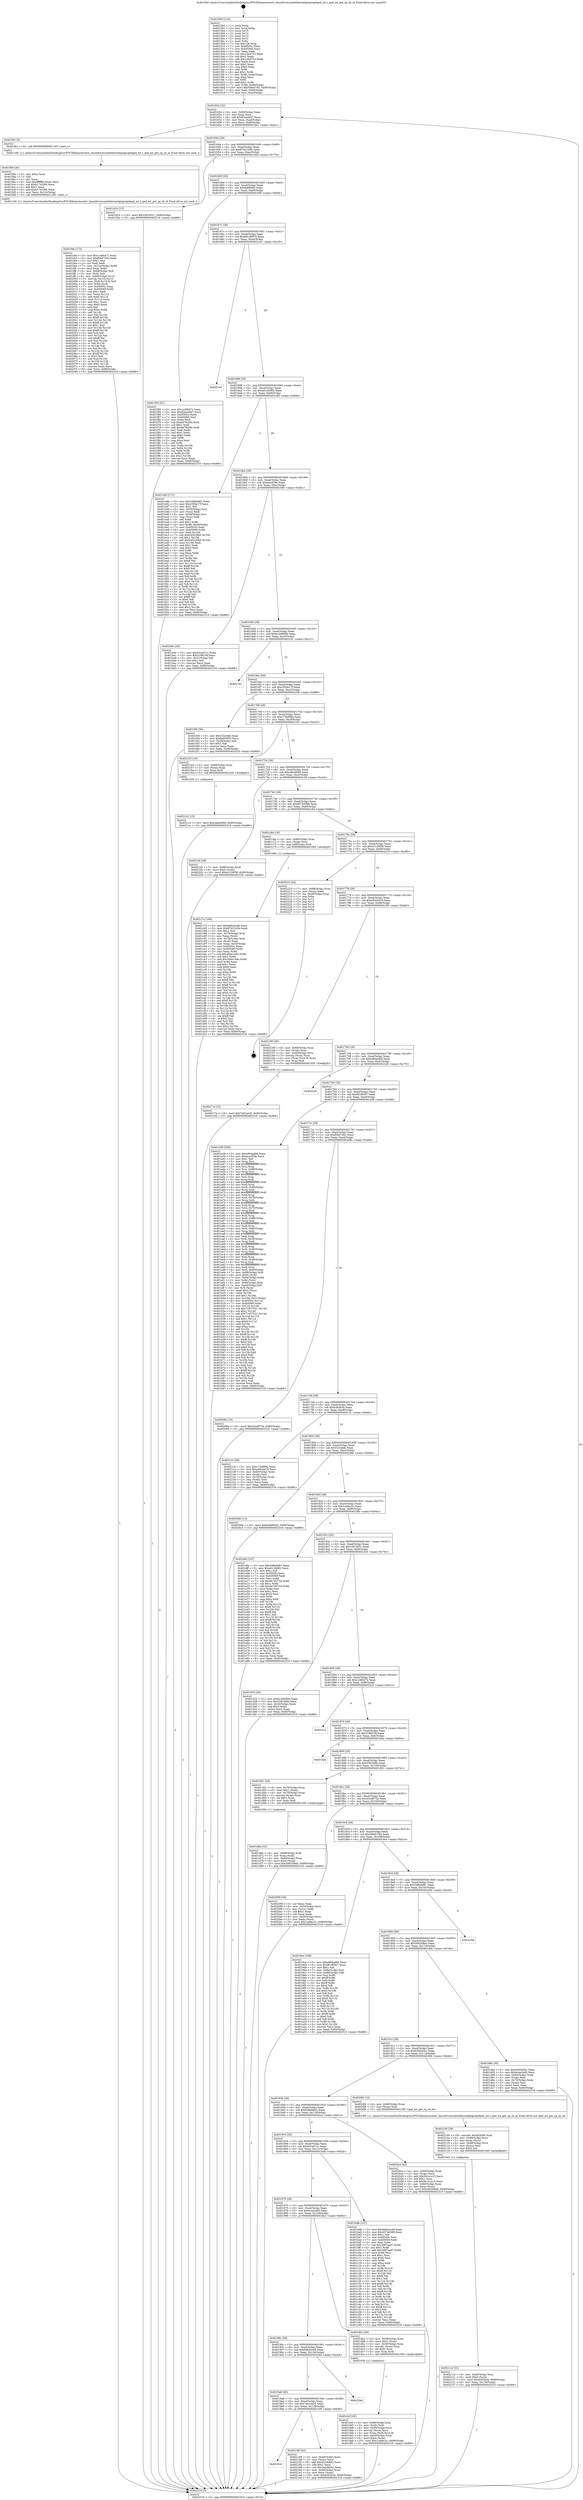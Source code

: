 digraph "0x4015b0" {
  label = "0x4015b0 (/mnt/c/Users/mathe/Desktop/tcc/POCII/binaries/extr_linuxdriversnetethernetqlogicqedqed_int.c_qed_int_get_sp_sb_id_Final-ollvm.out::main(0))"
  labelloc = "t"
  node[shape=record]

  Entry [label="",width=0.3,height=0.3,shape=circle,fillcolor=black,style=filled]
  "0x401624" [label="{
     0x401624 [32]\l
     | [instrs]\l
     &nbsp;&nbsp;0x401624 \<+6\>: mov -0x90(%rbp),%eax\l
     &nbsp;&nbsp;0x40162a \<+2\>: mov %eax,%ecx\l
     &nbsp;&nbsp;0x40162c \<+6\>: sub $0x82ea26d7,%ecx\l
     &nbsp;&nbsp;0x401632 \<+6\>: mov %eax,-0xa4(%rbp)\l
     &nbsp;&nbsp;0x401638 \<+6\>: mov %ecx,-0xa8(%rbp)\l
     &nbsp;&nbsp;0x40163e \<+6\>: je 0000000000401fb1 \<main+0xa01\>\l
  }"]
  "0x401fb1" [label="{
     0x401fb1 [5]\l
     | [instrs]\l
     &nbsp;&nbsp;0x401fb1 \<+5\>: call 0000000000401160 \<next_i\>\l
     | [calls]\l
     &nbsp;&nbsp;0x401160 \{1\} (/mnt/c/Users/mathe/Desktop/tcc/POCII/binaries/extr_linuxdriversnetethernetqlogicqedqed_int.c_qed_int_get_sp_sb_id_Final-ollvm.out::next_i)\l
  }"]
  "0x401644" [label="{
     0x401644 [28]\l
     | [instrs]\l
     &nbsp;&nbsp;0x401644 \<+5\>: jmp 0000000000401649 \<main+0x99\>\l
     &nbsp;&nbsp;0x401649 \<+6\>: mov -0xa4(%rbp),%eax\l
     &nbsp;&nbsp;0x40164f \<+5\>: sub $0x87d21b3b,%eax\l
     &nbsp;&nbsp;0x401654 \<+6\>: mov %eax,-0xac(%rbp)\l
     &nbsp;&nbsp;0x40165a \<+6\>: je 0000000000401d24 \<main+0x774\>\l
  }"]
  Exit [label="",width=0.3,height=0.3,shape=circle,fillcolor=black,style=filled,peripheries=2]
  "0x401d24" [label="{
     0x401d24 [15]\l
     | [instrs]\l
     &nbsp;&nbsp;0x401d24 \<+10\>: movl $0x1df10551,-0x90(%rbp)\l
     &nbsp;&nbsp;0x401d2e \<+5\>: jmp 0000000000402316 \<main+0xd66\>\l
  }"]
  "0x401660" [label="{
     0x401660 [28]\l
     | [instrs]\l
     &nbsp;&nbsp;0x401660 \<+5\>: jmp 0000000000401665 \<main+0xb5\>\l
     &nbsp;&nbsp;0x401665 \<+6\>: mov -0xa4(%rbp),%eax\l
     &nbsp;&nbsp;0x40166b \<+5\>: sub $0x8ef595f3,%eax\l
     &nbsp;&nbsp;0x401670 \<+6\>: mov %eax,-0xb0(%rbp)\l
     &nbsp;&nbsp;0x401676 \<+6\>: je 0000000000401f56 \<main+0x9a6\>\l
  }"]
  "0x4021c2" [label="{
     0x4021c2 [15]\l
     | [instrs]\l
     &nbsp;&nbsp;0x4021c2 \<+10\>: movl $0xcdee499d,-0x90(%rbp)\l
     &nbsp;&nbsp;0x4021cc \<+5\>: jmp 0000000000402316 \<main+0xd66\>\l
  }"]
  "0x401f56" [label="{
     0x401f56 [91]\l
     | [instrs]\l
     &nbsp;&nbsp;0x401f56 \<+5\>: mov $0x1e4f4472,%eax\l
     &nbsp;&nbsp;0x401f5b \<+5\>: mov $0x82ea26d7,%ecx\l
     &nbsp;&nbsp;0x401f60 \<+7\>: mov 0x40505c,%edx\l
     &nbsp;&nbsp;0x401f67 \<+7\>: mov 0x405060,%esi\l
     &nbsp;&nbsp;0x401f6e \<+2\>: mov %edx,%edi\l
     &nbsp;&nbsp;0x401f70 \<+6\>: sub $0x6d78a5fa,%edi\l
     &nbsp;&nbsp;0x401f76 \<+3\>: sub $0x1,%edi\l
     &nbsp;&nbsp;0x401f79 \<+6\>: add $0x6d78a5fa,%edi\l
     &nbsp;&nbsp;0x401f7f \<+3\>: imul %edi,%edx\l
     &nbsp;&nbsp;0x401f82 \<+3\>: and $0x1,%edx\l
     &nbsp;&nbsp;0x401f85 \<+3\>: cmp $0x0,%edx\l
     &nbsp;&nbsp;0x401f88 \<+4\>: sete %r8b\l
     &nbsp;&nbsp;0x401f8c \<+3\>: cmp $0xa,%esi\l
     &nbsp;&nbsp;0x401f8f \<+4\>: setl %r9b\l
     &nbsp;&nbsp;0x401f93 \<+3\>: mov %r8b,%r10b\l
     &nbsp;&nbsp;0x401f96 \<+3\>: and %r9b,%r10b\l
     &nbsp;&nbsp;0x401f99 \<+3\>: xor %r9b,%r8b\l
     &nbsp;&nbsp;0x401f9c \<+3\>: or %r8b,%r10b\l
     &nbsp;&nbsp;0x401f9f \<+4\>: test $0x1,%r10b\l
     &nbsp;&nbsp;0x401fa3 \<+3\>: cmovne %ecx,%eax\l
     &nbsp;&nbsp;0x401fa6 \<+6\>: mov %eax,-0x90(%rbp)\l
     &nbsp;&nbsp;0x401fac \<+5\>: jmp 0000000000402316 \<main+0xd66\>\l
  }"]
  "0x40167c" [label="{
     0x40167c [28]\l
     | [instrs]\l
     &nbsp;&nbsp;0x40167c \<+5\>: jmp 0000000000401681 \<main+0xd1\>\l
     &nbsp;&nbsp;0x401681 \<+6\>: mov -0xa4(%rbp),%eax\l
     &nbsp;&nbsp;0x401687 \<+5\>: sub $0x98108976,%eax\l
     &nbsp;&nbsp;0x40168c \<+6\>: mov %eax,-0xb4(%rbp)\l
     &nbsp;&nbsp;0x401692 \<+6\>: je 00000000004021e0 \<main+0xc30\>\l
  }"]
  "0x4019c4" [label="{
     0x4019c4\l
  }", style=dashed]
  "0x4021e0" [label="{
     0x4021e0\l
  }", style=dashed]
  "0x401698" [label="{
     0x401698 [28]\l
     | [instrs]\l
     &nbsp;&nbsp;0x401698 \<+5\>: jmp 000000000040169d \<main+0xed\>\l
     &nbsp;&nbsp;0x40169d \<+6\>: mov -0xa4(%rbp),%eax\l
     &nbsp;&nbsp;0x4016a3 \<+5\>: sub $0xa012b992,%eax\l
     &nbsp;&nbsp;0x4016a8 \<+6\>: mov %eax,-0xb8(%rbp)\l
     &nbsp;&nbsp;0x4016ae \<+6\>: je 0000000000401e8d \<main+0x8dd\>\l
  }"]
  "0x402189" [label="{
     0x402189 [42]\l
     | [instrs]\l
     &nbsp;&nbsp;0x402189 \<+4\>: mov -0x40(%rbp),%rax\l
     &nbsp;&nbsp;0x40218d \<+2\>: mov (%rax),%ecx\l
     &nbsp;&nbsp;0x40218f \<+6\>: add $0x2e1eb942,%ecx\l
     &nbsp;&nbsp;0x402195 \<+3\>: add $0x1,%ecx\l
     &nbsp;&nbsp;0x402198 \<+6\>: sub $0x2e1eb942,%ecx\l
     &nbsp;&nbsp;0x40219e \<+4\>: mov -0x40(%rbp),%rax\l
     &nbsp;&nbsp;0x4021a2 \<+2\>: mov %ecx,(%rax)\l
     &nbsp;&nbsp;0x4021a4 \<+10\>: movl $0x4363b3a,-0x90(%rbp)\l
     &nbsp;&nbsp;0x4021ae \<+5\>: jmp 0000000000402316 \<main+0xd66\>\l
  }"]
  "0x401e8d" [label="{
     0x401e8d [171]\l
     | [instrs]\l
     &nbsp;&nbsp;0x401e8d \<+5\>: mov $0x549b8d81,%eax\l
     &nbsp;&nbsp;0x401e92 \<+5\>: mov $0xc550e17f,%ecx\l
     &nbsp;&nbsp;0x401e97 \<+2\>: mov $0x1,%dl\l
     &nbsp;&nbsp;0x401e99 \<+4\>: mov -0x50(%rbp),%rsi\l
     &nbsp;&nbsp;0x401e9d \<+2\>: mov (%rsi),%edi\l
     &nbsp;&nbsp;0x401e9f \<+4\>: mov -0x58(%rbp),%rsi\l
     &nbsp;&nbsp;0x401ea3 \<+2\>: cmp (%rsi),%edi\l
     &nbsp;&nbsp;0x401ea5 \<+4\>: setl %r8b\l
     &nbsp;&nbsp;0x401ea9 \<+4\>: and $0x1,%r8b\l
     &nbsp;&nbsp;0x401ead \<+4\>: mov %r8b,-0x29(%rbp)\l
     &nbsp;&nbsp;0x401eb1 \<+7\>: mov 0x40505c,%edi\l
     &nbsp;&nbsp;0x401eb8 \<+8\>: mov 0x405060,%r9d\l
     &nbsp;&nbsp;0x401ec0 \<+3\>: mov %edi,%r10d\l
     &nbsp;&nbsp;0x401ec3 \<+7\>: sub $0xb45229b5,%r10d\l
     &nbsp;&nbsp;0x401eca \<+4\>: sub $0x1,%r10d\l
     &nbsp;&nbsp;0x401ece \<+7\>: add $0xb45229b5,%r10d\l
     &nbsp;&nbsp;0x401ed5 \<+4\>: imul %r10d,%edi\l
     &nbsp;&nbsp;0x401ed9 \<+3\>: and $0x1,%edi\l
     &nbsp;&nbsp;0x401edc \<+3\>: cmp $0x0,%edi\l
     &nbsp;&nbsp;0x401edf \<+4\>: sete %r8b\l
     &nbsp;&nbsp;0x401ee3 \<+4\>: cmp $0xa,%r9d\l
     &nbsp;&nbsp;0x401ee7 \<+4\>: setl %r11b\l
     &nbsp;&nbsp;0x401eeb \<+3\>: mov %r8b,%bl\l
     &nbsp;&nbsp;0x401eee \<+3\>: xor $0xff,%bl\l
     &nbsp;&nbsp;0x401ef1 \<+3\>: mov %r11b,%r14b\l
     &nbsp;&nbsp;0x401ef4 \<+4\>: xor $0xff,%r14b\l
     &nbsp;&nbsp;0x401ef8 \<+3\>: xor $0x0,%dl\l
     &nbsp;&nbsp;0x401efb \<+3\>: mov %bl,%r15b\l
     &nbsp;&nbsp;0x401efe \<+4\>: and $0x0,%r15b\l
     &nbsp;&nbsp;0x401f02 \<+3\>: and %dl,%r8b\l
     &nbsp;&nbsp;0x401f05 \<+3\>: mov %r14b,%r12b\l
     &nbsp;&nbsp;0x401f08 \<+4\>: and $0x0,%r12b\l
     &nbsp;&nbsp;0x401f0c \<+3\>: and %dl,%r11b\l
     &nbsp;&nbsp;0x401f0f \<+3\>: or %r8b,%r15b\l
     &nbsp;&nbsp;0x401f12 \<+3\>: or %r11b,%r12b\l
     &nbsp;&nbsp;0x401f15 \<+3\>: xor %r12b,%r15b\l
     &nbsp;&nbsp;0x401f18 \<+3\>: or %r14b,%bl\l
     &nbsp;&nbsp;0x401f1b \<+3\>: xor $0xff,%bl\l
     &nbsp;&nbsp;0x401f1e \<+3\>: or $0x0,%dl\l
     &nbsp;&nbsp;0x401f21 \<+2\>: and %dl,%bl\l
     &nbsp;&nbsp;0x401f23 \<+3\>: or %bl,%r15b\l
     &nbsp;&nbsp;0x401f26 \<+4\>: test $0x1,%r15b\l
     &nbsp;&nbsp;0x401f2a \<+3\>: cmovne %ecx,%eax\l
     &nbsp;&nbsp;0x401f2d \<+6\>: mov %eax,-0x90(%rbp)\l
     &nbsp;&nbsp;0x401f33 \<+5\>: jmp 0000000000402316 \<main+0xd66\>\l
  }"]
  "0x4016b4" [label="{
     0x4016b4 [28]\l
     | [instrs]\l
     &nbsp;&nbsp;0x4016b4 \<+5\>: jmp 00000000004016b9 \<main+0x109\>\l
     &nbsp;&nbsp;0x4016b9 \<+6\>: mov -0xa4(%rbp),%eax\l
     &nbsp;&nbsp;0x4016bf \<+5\>: sub $0xacacf29e,%eax\l
     &nbsp;&nbsp;0x4016c4 \<+6\>: mov %eax,-0xbc(%rbp)\l
     &nbsp;&nbsp;0x4016ca \<+6\>: je 0000000000401b9c \<main+0x5ec\>\l
  }"]
  "0x4019a8" [label="{
     0x4019a8 [28]\l
     | [instrs]\l
     &nbsp;&nbsp;0x4019a8 \<+5\>: jmp 00000000004019ad \<main+0x3fd\>\l
     &nbsp;&nbsp;0x4019ad \<+6\>: mov -0xa4(%rbp),%eax\l
     &nbsp;&nbsp;0x4019b3 \<+5\>: sub $0x7a91ee25,%eax\l
     &nbsp;&nbsp;0x4019b8 \<+6\>: mov %eax,-0x128(%rbp)\l
     &nbsp;&nbsp;0x4019be \<+6\>: je 0000000000402189 \<main+0xbd9\>\l
  }"]
  "0x401b9c" [label="{
     0x401b9c [30]\l
     | [instrs]\l
     &nbsp;&nbsp;0x401b9c \<+5\>: mov $0x63ca07c1,%eax\l
     &nbsp;&nbsp;0x401ba1 \<+5\>: mov $0x31f6076f,%ecx\l
     &nbsp;&nbsp;0x401ba6 \<+3\>: mov -0x31(%rbp),%dl\l
     &nbsp;&nbsp;0x401ba9 \<+3\>: test $0x1,%dl\l
     &nbsp;&nbsp;0x401bac \<+3\>: cmovne %ecx,%eax\l
     &nbsp;&nbsp;0x401baf \<+6\>: mov %eax,-0x90(%rbp)\l
     &nbsp;&nbsp;0x401bb5 \<+5\>: jmp 0000000000402316 \<main+0xd66\>\l
  }"]
  "0x4016d0" [label="{
     0x4016d0 [28]\l
     | [instrs]\l
     &nbsp;&nbsp;0x4016d0 \<+5\>: jmp 00000000004016d5 \<main+0x125\>\l
     &nbsp;&nbsp;0x4016d5 \<+6\>: mov -0xa4(%rbp),%eax\l
     &nbsp;&nbsp;0x4016db \<+5\>: sub $0xb140690b,%eax\l
     &nbsp;&nbsp;0x4016e0 \<+6\>: mov %eax,-0xc0(%rbp)\l
     &nbsp;&nbsp;0x4016e6 \<+6\>: je 00000000004021d1 \<main+0xc21\>\l
  }"]
  "0x40226d" [label="{
     0x40226d\l
  }", style=dashed]
  "0x4021d1" [label="{
     0x4021d1\l
  }", style=dashed]
  "0x4016ec" [label="{
     0x4016ec [28]\l
     | [instrs]\l
     &nbsp;&nbsp;0x4016ec \<+5\>: jmp 00000000004016f1 \<main+0x141\>\l
     &nbsp;&nbsp;0x4016f1 \<+6\>: mov -0xa4(%rbp),%eax\l
     &nbsp;&nbsp;0x4016f7 \<+5\>: sub $0xc550e17f,%eax\l
     &nbsp;&nbsp;0x4016fc \<+6\>: mov %eax,-0xc4(%rbp)\l
     &nbsp;&nbsp;0x401702 \<+6\>: je 0000000000401f38 \<main+0x988\>\l
  }"]
  "0x40217a" [label="{
     0x40217a [15]\l
     | [instrs]\l
     &nbsp;&nbsp;0x40217a \<+10\>: movl $0x7a91ee25,-0x90(%rbp)\l
     &nbsp;&nbsp;0x402184 \<+5\>: jmp 0000000000402316 \<main+0xd66\>\l
  }"]
  "0x401f38" [label="{
     0x401f38 [30]\l
     | [instrs]\l
     &nbsp;&nbsp;0x401f38 \<+5\>: mov $0x51b3deb,%eax\l
     &nbsp;&nbsp;0x401f3d \<+5\>: mov $0x8ef595f3,%ecx\l
     &nbsp;&nbsp;0x401f42 \<+3\>: mov -0x29(%rbp),%dl\l
     &nbsp;&nbsp;0x401f45 \<+3\>: test $0x1,%dl\l
     &nbsp;&nbsp;0x401f48 \<+3\>: cmovne %ecx,%eax\l
     &nbsp;&nbsp;0x401f4b \<+6\>: mov %eax,-0x90(%rbp)\l
     &nbsp;&nbsp;0x401f51 \<+5\>: jmp 0000000000402316 \<main+0xd66\>\l
  }"]
  "0x401708" [label="{
     0x401708 [28]\l
     | [instrs]\l
     &nbsp;&nbsp;0x401708 \<+5\>: jmp 000000000040170d \<main+0x15d\>\l
     &nbsp;&nbsp;0x40170d \<+6\>: mov -0xa4(%rbp),%eax\l
     &nbsp;&nbsp;0x401713 \<+5\>: sub $0xc73e898a,%eax\l
     &nbsp;&nbsp;0x401718 \<+6\>: mov %eax,-0xc8(%rbp)\l
     &nbsp;&nbsp;0x40171e \<+6\>: je 00000000004021b3 \<main+0xc03\>\l
  }"]
  "0x40211d" [label="{
     0x40211d [31]\l
     | [instrs]\l
     &nbsp;&nbsp;0x40211d \<+4\>: mov -0x40(%rbp),%rcx\l
     &nbsp;&nbsp;0x402121 \<+6\>: movl $0x0,(%rcx)\l
     &nbsp;&nbsp;0x402127 \<+10\>: movl $0x4363b3a,-0x90(%rbp)\l
     &nbsp;&nbsp;0x402131 \<+6\>: mov %eax,-0x130(%rbp)\l
     &nbsp;&nbsp;0x402137 \<+5\>: jmp 0000000000402316 \<main+0xd66\>\l
  }"]
  "0x4021b3" [label="{
     0x4021b3 [15]\l
     | [instrs]\l
     &nbsp;&nbsp;0x4021b3 \<+4\>: mov -0x68(%rbp),%rax\l
     &nbsp;&nbsp;0x4021b7 \<+3\>: mov (%rax),%rax\l
     &nbsp;&nbsp;0x4021ba \<+3\>: mov %rax,%rdi\l
     &nbsp;&nbsp;0x4021bd \<+5\>: call 0000000000401030 \<free@plt\>\l
     | [calls]\l
     &nbsp;&nbsp;0x401030 \{1\} (unknown)\l
  }"]
  "0x401724" [label="{
     0x401724 [28]\l
     | [instrs]\l
     &nbsp;&nbsp;0x401724 \<+5\>: jmp 0000000000401729 \<main+0x179\>\l
     &nbsp;&nbsp;0x401729 \<+6\>: mov -0xa4(%rbp),%eax\l
     &nbsp;&nbsp;0x40172f \<+5\>: sub $0xcdee499d,%eax\l
     &nbsp;&nbsp;0x401734 \<+6\>: mov %eax,-0xcc(%rbp)\l
     &nbsp;&nbsp;0x40173a \<+6\>: je 00000000004021f4 \<main+0xc44\>\l
  }"]
  "0x402100" [label="{
     0x402100 [29]\l
     | [instrs]\l
     &nbsp;&nbsp;0x402100 \<+10\>: movabs $0x4030b6,%rdi\l
     &nbsp;&nbsp;0x40210a \<+4\>: mov -0x48(%rbp),%rcx\l
     &nbsp;&nbsp;0x40210e \<+2\>: mov %eax,(%rcx)\l
     &nbsp;&nbsp;0x402110 \<+4\>: mov -0x48(%rbp),%rcx\l
     &nbsp;&nbsp;0x402114 \<+2\>: mov (%rcx),%esi\l
     &nbsp;&nbsp;0x402116 \<+2\>: mov $0x0,%al\l
     &nbsp;&nbsp;0x402118 \<+5\>: call 0000000000401040 \<printf@plt\>\l
     | [calls]\l
     &nbsp;&nbsp;0x401040 \{1\} (unknown)\l
  }"]
  "0x4021f4" [label="{
     0x4021f4 [28]\l
     | [instrs]\l
     &nbsp;&nbsp;0x4021f4 \<+7\>: mov -0x88(%rbp),%rax\l
     &nbsp;&nbsp;0x4021fb \<+6\>: movl $0x0,(%rax)\l
     &nbsp;&nbsp;0x402201 \<+10\>: movl $0xe3126f58,-0x90(%rbp)\l
     &nbsp;&nbsp;0x40220b \<+5\>: jmp 0000000000402316 \<main+0xd66\>\l
  }"]
  "0x401740" [label="{
     0x401740 [28]\l
     | [instrs]\l
     &nbsp;&nbsp;0x401740 \<+5\>: jmp 0000000000401745 \<main+0x195\>\l
     &nbsp;&nbsp;0x401745 \<+6\>: mov -0xa4(%rbp),%eax\l
     &nbsp;&nbsp;0x40174b \<+5\>: sub $0xd574d386,%eax\l
     &nbsp;&nbsp;0x401750 \<+6\>: mov %eax,-0xd0(%rbp)\l
     &nbsp;&nbsp;0x401756 \<+6\>: je 0000000000401c6e \<main+0x6be\>\l
  }"]
  "0x401fde" [label="{
     0x401fde [172]\l
     | [instrs]\l
     &nbsp;&nbsp;0x401fde \<+5\>: mov $0x1e4f4472,%ecx\l
     &nbsp;&nbsp;0x401fe3 \<+5\>: mov $0xf0487d0c,%edx\l
     &nbsp;&nbsp;0x401fe8 \<+3\>: mov $0x1,%sil\l
     &nbsp;&nbsp;0x401feb \<+2\>: xor %edi,%edi\l
     &nbsp;&nbsp;0x401fed \<+7\>: mov -0x12c(%rbp),%r8d\l
     &nbsp;&nbsp;0x401ff4 \<+4\>: imul %eax,%r8d\l
     &nbsp;&nbsp;0x401ff8 \<+4\>: mov -0x68(%rbp),%r9\l
     &nbsp;&nbsp;0x401ffc \<+3\>: mov (%r9),%r9\l
     &nbsp;&nbsp;0x401fff \<+4\>: mov -0x60(%rbp),%r10\l
     &nbsp;&nbsp;0x402003 \<+3\>: movslq (%r10),%r10\l
     &nbsp;&nbsp;0x402006 \<+4\>: mov (%r9,%r10,8),%r9\l
     &nbsp;&nbsp;0x40200a \<+3\>: mov %r8d,(%r9)\l
     &nbsp;&nbsp;0x40200d \<+7\>: mov 0x40505c,%eax\l
     &nbsp;&nbsp;0x402014 \<+8\>: mov 0x405060,%r8d\l
     &nbsp;&nbsp;0x40201c \<+3\>: sub $0x1,%edi\l
     &nbsp;&nbsp;0x40201f \<+3\>: mov %eax,%r11d\l
     &nbsp;&nbsp;0x402022 \<+3\>: add %edi,%r11d\l
     &nbsp;&nbsp;0x402025 \<+4\>: imul %r11d,%eax\l
     &nbsp;&nbsp;0x402029 \<+3\>: and $0x1,%eax\l
     &nbsp;&nbsp;0x40202c \<+3\>: cmp $0x0,%eax\l
     &nbsp;&nbsp;0x40202f \<+3\>: sete %bl\l
     &nbsp;&nbsp;0x402032 \<+4\>: cmp $0xa,%r8d\l
     &nbsp;&nbsp;0x402036 \<+4\>: setl %r14b\l
     &nbsp;&nbsp;0x40203a \<+3\>: mov %bl,%r15b\l
     &nbsp;&nbsp;0x40203d \<+4\>: xor $0xff,%r15b\l
     &nbsp;&nbsp;0x402041 \<+3\>: mov %r14b,%r12b\l
     &nbsp;&nbsp;0x402044 \<+4\>: xor $0xff,%r12b\l
     &nbsp;&nbsp;0x402048 \<+4\>: xor $0x1,%sil\l
     &nbsp;&nbsp;0x40204c \<+3\>: mov %r15b,%r13b\l
     &nbsp;&nbsp;0x40204f \<+4\>: and $0xff,%r13b\l
     &nbsp;&nbsp;0x402053 \<+3\>: and %sil,%bl\l
     &nbsp;&nbsp;0x402056 \<+3\>: mov %r12b,%al\l
     &nbsp;&nbsp;0x402059 \<+2\>: and $0xff,%al\l
     &nbsp;&nbsp;0x40205b \<+3\>: and %sil,%r14b\l
     &nbsp;&nbsp;0x40205e \<+3\>: or %bl,%r13b\l
     &nbsp;&nbsp;0x402061 \<+3\>: or %r14b,%al\l
     &nbsp;&nbsp;0x402064 \<+3\>: xor %al,%r13b\l
     &nbsp;&nbsp;0x402067 \<+3\>: or %r12b,%r15b\l
     &nbsp;&nbsp;0x40206a \<+4\>: xor $0xff,%r15b\l
     &nbsp;&nbsp;0x40206e \<+4\>: or $0x1,%sil\l
     &nbsp;&nbsp;0x402072 \<+3\>: and %sil,%r15b\l
     &nbsp;&nbsp;0x402075 \<+3\>: or %r15b,%r13b\l
     &nbsp;&nbsp;0x402078 \<+4\>: test $0x1,%r13b\l
     &nbsp;&nbsp;0x40207c \<+3\>: cmovne %edx,%ecx\l
     &nbsp;&nbsp;0x40207f \<+6\>: mov %ecx,-0x90(%rbp)\l
     &nbsp;&nbsp;0x402085 \<+5\>: jmp 0000000000402316 \<main+0xd66\>\l
  }"]
  "0x401c6e" [label="{
     0x401c6e [16]\l
     | [instrs]\l
     &nbsp;&nbsp;0x401c6e \<+4\>: mov -0x80(%rbp),%rax\l
     &nbsp;&nbsp;0x401c72 \<+3\>: mov (%rax),%rax\l
     &nbsp;&nbsp;0x401c75 \<+4\>: mov 0x8(%rax),%rdi\l
     &nbsp;&nbsp;0x401c79 \<+5\>: call 0000000000401060 \<atoi@plt\>\l
     | [calls]\l
     &nbsp;&nbsp;0x401060 \{1\} (unknown)\l
  }"]
  "0x40175c" [label="{
     0x40175c [28]\l
     | [instrs]\l
     &nbsp;&nbsp;0x40175c \<+5\>: jmp 0000000000401761 \<main+0x1b1\>\l
     &nbsp;&nbsp;0x401761 \<+6\>: mov -0xa4(%rbp),%eax\l
     &nbsp;&nbsp;0x401767 \<+5\>: sub $0xe3126f58,%eax\l
     &nbsp;&nbsp;0x40176c \<+6\>: mov %eax,-0xd4(%rbp)\l
     &nbsp;&nbsp;0x401772 \<+6\>: je 0000000000402210 \<main+0xc60\>\l
  }"]
  "0x401fb6" [label="{
     0x401fb6 [40]\l
     | [instrs]\l
     &nbsp;&nbsp;0x401fb6 \<+5\>: mov $0x2,%ecx\l
     &nbsp;&nbsp;0x401fbb \<+1\>: cltd\l
     &nbsp;&nbsp;0x401fbc \<+2\>: idiv %ecx\l
     &nbsp;&nbsp;0x401fbe \<+6\>: imul $0xfffffffe,%edx,%ecx\l
     &nbsp;&nbsp;0x401fc4 \<+6\>: sub $0xb1741f00,%ecx\l
     &nbsp;&nbsp;0x401fca \<+3\>: add $0x1,%ecx\l
     &nbsp;&nbsp;0x401fcd \<+6\>: add $0xb1741f00,%ecx\l
     &nbsp;&nbsp;0x401fd3 \<+6\>: mov %ecx,-0x12c(%rbp)\l
     &nbsp;&nbsp;0x401fd9 \<+5\>: call 0000000000401160 \<next_i\>\l
     | [calls]\l
     &nbsp;&nbsp;0x401160 \{1\} (/mnt/c/Users/mathe/Desktop/tcc/POCII/binaries/extr_linuxdriversnetethernetqlogicqedqed_int.c_qed_int_get_sp_sb_id_Final-ollvm.out::next_i)\l
  }"]
  "0x402210" [label="{
     0x402210 [24]\l
     | [instrs]\l
     &nbsp;&nbsp;0x402210 \<+7\>: mov -0x88(%rbp),%rax\l
     &nbsp;&nbsp;0x402217 \<+2\>: mov (%rax),%eax\l
     &nbsp;&nbsp;0x402219 \<+4\>: lea -0x28(%rbp),%rsp\l
     &nbsp;&nbsp;0x40221d \<+1\>: pop %rbx\l
     &nbsp;&nbsp;0x40221e \<+2\>: pop %r12\l
     &nbsp;&nbsp;0x402220 \<+2\>: pop %r13\l
     &nbsp;&nbsp;0x402222 \<+2\>: pop %r14\l
     &nbsp;&nbsp;0x402224 \<+2\>: pop %r15\l
     &nbsp;&nbsp;0x402226 \<+1\>: pop %rbp\l
     &nbsp;&nbsp;0x402227 \<+1\>: ret\l
  }"]
  "0x401778" [label="{
     0x401778 [28]\l
     | [instrs]\l
     &nbsp;&nbsp;0x401778 \<+5\>: jmp 000000000040177d \<main+0x1cd\>\l
     &nbsp;&nbsp;0x40177d \<+6\>: mov -0xa4(%rbp),%eax\l
     &nbsp;&nbsp;0x401783 \<+5\>: sub $0xe50cbd19,%eax\l
     &nbsp;&nbsp;0x401788 \<+6\>: mov %eax,-0xd8(%rbp)\l
     &nbsp;&nbsp;0x40178e \<+6\>: je 0000000000402160 \<main+0xbb0\>\l
  }"]
  "0x401dcf" [label="{
     0x401dcf [43]\l
     | [instrs]\l
     &nbsp;&nbsp;0x401dcf \<+4\>: mov -0x68(%rbp),%rdi\l
     &nbsp;&nbsp;0x401dd3 \<+3\>: mov (%rdi),%rdi\l
     &nbsp;&nbsp;0x401dd6 \<+4\>: mov -0x60(%rbp),%rcx\l
     &nbsp;&nbsp;0x401dda \<+3\>: movslq (%rcx),%rcx\l
     &nbsp;&nbsp;0x401ddd \<+4\>: mov %rax,(%rdi,%rcx,8)\l
     &nbsp;&nbsp;0x401de1 \<+4\>: mov -0x50(%rbp),%rax\l
     &nbsp;&nbsp;0x401de5 \<+6\>: movl $0x0,(%rax)\l
     &nbsp;&nbsp;0x401deb \<+10\>: movl $0x1ca9ec2c,-0x90(%rbp)\l
     &nbsp;&nbsp;0x401df5 \<+5\>: jmp 0000000000402316 \<main+0xd66\>\l
  }"]
  "0x402160" [label="{
     0x402160 [26]\l
     | [instrs]\l
     &nbsp;&nbsp;0x402160 \<+4\>: mov -0x68(%rbp),%rax\l
     &nbsp;&nbsp;0x402164 \<+3\>: mov (%rax),%rax\l
     &nbsp;&nbsp;0x402167 \<+4\>: mov -0x40(%rbp),%rcx\l
     &nbsp;&nbsp;0x40216b \<+3\>: movslq (%rcx),%rcx\l
     &nbsp;&nbsp;0x40216e \<+4\>: mov (%rax,%rcx,8),%rax\l
     &nbsp;&nbsp;0x402172 \<+3\>: mov %rax,%rdi\l
     &nbsp;&nbsp;0x402175 \<+5\>: call 0000000000401030 \<free@plt\>\l
     | [calls]\l
     &nbsp;&nbsp;0x401030 \{1\} (unknown)\l
  }"]
  "0x401794" [label="{
     0x401794 [28]\l
     | [instrs]\l
     &nbsp;&nbsp;0x401794 \<+5\>: jmp 0000000000401799 \<main+0x1e9\>\l
     &nbsp;&nbsp;0x401799 \<+6\>: mov -0xa4(%rbp),%eax\l
     &nbsp;&nbsp;0x40179f \<+5\>: sub $0xe964adb8,%eax\l
     &nbsp;&nbsp;0x4017a4 \<+6\>: mov %eax,-0xdc(%rbp)\l
     &nbsp;&nbsp;0x4017aa \<+6\>: je 0000000000402228 \<main+0xc78\>\l
  }"]
  "0x40198c" [label="{
     0x40198c [28]\l
     | [instrs]\l
     &nbsp;&nbsp;0x40198c \<+5\>: jmp 0000000000401991 \<main+0x3e1\>\l
     &nbsp;&nbsp;0x401991 \<+6\>: mov -0xa4(%rbp),%eax\l
     &nbsp;&nbsp;0x401997 \<+5\>: sub $0x6d642e48,%eax\l
     &nbsp;&nbsp;0x40199c \<+6\>: mov %eax,-0x124(%rbp)\l
     &nbsp;&nbsp;0x4019a2 \<+6\>: je 000000000040226d \<main+0xcbd\>\l
  }"]
  "0x402228" [label="{
     0x402228\l
  }", style=dashed]
  "0x4017b0" [label="{
     0x4017b0 [28]\l
     | [instrs]\l
     &nbsp;&nbsp;0x4017b0 \<+5\>: jmp 00000000004017b5 \<main+0x205\>\l
     &nbsp;&nbsp;0x4017b5 \<+6\>: mov -0xa4(%rbp),%eax\l
     &nbsp;&nbsp;0x4017bb \<+5\>: sub $0xf01f83b7,%eax\l
     &nbsp;&nbsp;0x4017c0 \<+6\>: mov %eax,-0xe0(%rbp)\l
     &nbsp;&nbsp;0x4017c6 \<+6\>: je 0000000000401a38 \<main+0x488\>\l
  }"]
  "0x401db2" [label="{
     0x401db2 [29]\l
     | [instrs]\l
     &nbsp;&nbsp;0x401db2 \<+4\>: mov -0x58(%rbp),%rax\l
     &nbsp;&nbsp;0x401db6 \<+6\>: movl $0x1,(%rax)\l
     &nbsp;&nbsp;0x401dbc \<+4\>: mov -0x58(%rbp),%rax\l
     &nbsp;&nbsp;0x401dc0 \<+3\>: movslq (%rax),%rax\l
     &nbsp;&nbsp;0x401dc3 \<+4\>: shl $0x2,%rax\l
     &nbsp;&nbsp;0x401dc7 \<+3\>: mov %rax,%rdi\l
     &nbsp;&nbsp;0x401dca \<+5\>: call 0000000000401050 \<malloc@plt\>\l
     | [calls]\l
     &nbsp;&nbsp;0x401050 \{1\} (unknown)\l
  }"]
  "0x401a38" [label="{
     0x401a38 [356]\l
     | [instrs]\l
     &nbsp;&nbsp;0x401a38 \<+5\>: mov $0xe964adb8,%eax\l
     &nbsp;&nbsp;0x401a3d \<+5\>: mov $0xacacf29e,%ecx\l
     &nbsp;&nbsp;0x401a42 \<+2\>: mov $0x1,%dl\l
     &nbsp;&nbsp;0x401a44 \<+3\>: mov %rsp,%rsi\l
     &nbsp;&nbsp;0x401a47 \<+4\>: add $0xfffffffffffffff0,%rsi\l
     &nbsp;&nbsp;0x401a4b \<+3\>: mov %rsi,%rsp\l
     &nbsp;&nbsp;0x401a4e \<+7\>: mov %rsi,-0x88(%rbp)\l
     &nbsp;&nbsp;0x401a55 \<+3\>: mov %rsp,%rsi\l
     &nbsp;&nbsp;0x401a58 \<+4\>: add $0xfffffffffffffff0,%rsi\l
     &nbsp;&nbsp;0x401a5c \<+3\>: mov %rsi,%rsp\l
     &nbsp;&nbsp;0x401a5f \<+3\>: mov %rsp,%rdi\l
     &nbsp;&nbsp;0x401a62 \<+4\>: add $0xfffffffffffffff0,%rdi\l
     &nbsp;&nbsp;0x401a66 \<+3\>: mov %rdi,%rsp\l
     &nbsp;&nbsp;0x401a69 \<+4\>: mov %rdi,-0x80(%rbp)\l
     &nbsp;&nbsp;0x401a6d \<+3\>: mov %rsp,%rdi\l
     &nbsp;&nbsp;0x401a70 \<+4\>: add $0xfffffffffffffff0,%rdi\l
     &nbsp;&nbsp;0x401a74 \<+3\>: mov %rdi,%rsp\l
     &nbsp;&nbsp;0x401a77 \<+4\>: mov %rdi,-0x78(%rbp)\l
     &nbsp;&nbsp;0x401a7b \<+3\>: mov %rsp,%rdi\l
     &nbsp;&nbsp;0x401a7e \<+4\>: add $0xfffffffffffffff0,%rdi\l
     &nbsp;&nbsp;0x401a82 \<+3\>: mov %rdi,%rsp\l
     &nbsp;&nbsp;0x401a85 \<+4\>: mov %rdi,-0x70(%rbp)\l
     &nbsp;&nbsp;0x401a89 \<+3\>: mov %rsp,%rdi\l
     &nbsp;&nbsp;0x401a8c \<+4\>: add $0xfffffffffffffff0,%rdi\l
     &nbsp;&nbsp;0x401a90 \<+3\>: mov %rdi,%rsp\l
     &nbsp;&nbsp;0x401a93 \<+4\>: mov %rdi,-0x68(%rbp)\l
     &nbsp;&nbsp;0x401a97 \<+3\>: mov %rsp,%rdi\l
     &nbsp;&nbsp;0x401a9a \<+4\>: add $0xfffffffffffffff0,%rdi\l
     &nbsp;&nbsp;0x401a9e \<+3\>: mov %rdi,%rsp\l
     &nbsp;&nbsp;0x401aa1 \<+4\>: mov %rdi,-0x60(%rbp)\l
     &nbsp;&nbsp;0x401aa5 \<+3\>: mov %rsp,%rdi\l
     &nbsp;&nbsp;0x401aa8 \<+4\>: add $0xfffffffffffffff0,%rdi\l
     &nbsp;&nbsp;0x401aac \<+3\>: mov %rdi,%rsp\l
     &nbsp;&nbsp;0x401aaf \<+4\>: mov %rdi,-0x58(%rbp)\l
     &nbsp;&nbsp;0x401ab3 \<+3\>: mov %rsp,%rdi\l
     &nbsp;&nbsp;0x401ab6 \<+4\>: add $0xfffffffffffffff0,%rdi\l
     &nbsp;&nbsp;0x401aba \<+3\>: mov %rdi,%rsp\l
     &nbsp;&nbsp;0x401abd \<+4\>: mov %rdi,-0x50(%rbp)\l
     &nbsp;&nbsp;0x401ac1 \<+3\>: mov %rsp,%rdi\l
     &nbsp;&nbsp;0x401ac4 \<+4\>: add $0xfffffffffffffff0,%rdi\l
     &nbsp;&nbsp;0x401ac8 \<+3\>: mov %rdi,%rsp\l
     &nbsp;&nbsp;0x401acb \<+4\>: mov %rdi,-0x48(%rbp)\l
     &nbsp;&nbsp;0x401acf \<+3\>: mov %rsp,%rdi\l
     &nbsp;&nbsp;0x401ad2 \<+4\>: add $0xfffffffffffffff0,%rdi\l
     &nbsp;&nbsp;0x401ad6 \<+3\>: mov %rdi,%rsp\l
     &nbsp;&nbsp;0x401ad9 \<+4\>: mov %rdi,-0x40(%rbp)\l
     &nbsp;&nbsp;0x401add \<+7\>: mov -0x88(%rbp),%rdi\l
     &nbsp;&nbsp;0x401ae4 \<+6\>: movl $0x0,(%rdi)\l
     &nbsp;&nbsp;0x401aea \<+7\>: mov -0x94(%rbp),%r8d\l
     &nbsp;&nbsp;0x401af1 \<+3\>: mov %r8d,(%rsi)\l
     &nbsp;&nbsp;0x401af4 \<+4\>: mov -0x80(%rbp),%rdi\l
     &nbsp;&nbsp;0x401af8 \<+7\>: mov -0xa0(%rbp),%r9\l
     &nbsp;&nbsp;0x401aff \<+3\>: mov %r9,(%rdi)\l
     &nbsp;&nbsp;0x401b02 \<+3\>: cmpl $0x2,(%rsi)\l
     &nbsp;&nbsp;0x401b05 \<+4\>: setne %r10b\l
     &nbsp;&nbsp;0x401b09 \<+4\>: and $0x1,%r10b\l
     &nbsp;&nbsp;0x401b0d \<+4\>: mov %r10b,-0x31(%rbp)\l
     &nbsp;&nbsp;0x401b11 \<+8\>: mov 0x40505c,%r11d\l
     &nbsp;&nbsp;0x401b19 \<+7\>: mov 0x405060,%ebx\l
     &nbsp;&nbsp;0x401b20 \<+3\>: mov %r11d,%r14d\l
     &nbsp;&nbsp;0x401b23 \<+7\>: sub $0x71657021,%r14d\l
     &nbsp;&nbsp;0x401b2a \<+4\>: sub $0x1,%r14d\l
     &nbsp;&nbsp;0x401b2e \<+7\>: add $0x71657021,%r14d\l
     &nbsp;&nbsp;0x401b35 \<+4\>: imul %r14d,%r11d\l
     &nbsp;&nbsp;0x401b39 \<+4\>: and $0x1,%r11d\l
     &nbsp;&nbsp;0x401b3d \<+4\>: cmp $0x0,%r11d\l
     &nbsp;&nbsp;0x401b41 \<+4\>: sete %r10b\l
     &nbsp;&nbsp;0x401b45 \<+3\>: cmp $0xa,%ebx\l
     &nbsp;&nbsp;0x401b48 \<+4\>: setl %r15b\l
     &nbsp;&nbsp;0x401b4c \<+3\>: mov %r10b,%r12b\l
     &nbsp;&nbsp;0x401b4f \<+4\>: xor $0xff,%r12b\l
     &nbsp;&nbsp;0x401b53 \<+3\>: mov %r15b,%r13b\l
     &nbsp;&nbsp;0x401b56 \<+4\>: xor $0xff,%r13b\l
     &nbsp;&nbsp;0x401b5a \<+3\>: xor $0x0,%dl\l
     &nbsp;&nbsp;0x401b5d \<+3\>: mov %r12b,%sil\l
     &nbsp;&nbsp;0x401b60 \<+4\>: and $0x0,%sil\l
     &nbsp;&nbsp;0x401b64 \<+3\>: and %dl,%r10b\l
     &nbsp;&nbsp;0x401b67 \<+3\>: mov %r13b,%dil\l
     &nbsp;&nbsp;0x401b6a \<+4\>: and $0x0,%dil\l
     &nbsp;&nbsp;0x401b6e \<+3\>: and %dl,%r15b\l
     &nbsp;&nbsp;0x401b71 \<+3\>: or %r10b,%sil\l
     &nbsp;&nbsp;0x401b74 \<+3\>: or %r15b,%dil\l
     &nbsp;&nbsp;0x401b77 \<+3\>: xor %dil,%sil\l
     &nbsp;&nbsp;0x401b7a \<+3\>: or %r13b,%r12b\l
     &nbsp;&nbsp;0x401b7d \<+4\>: xor $0xff,%r12b\l
     &nbsp;&nbsp;0x401b81 \<+3\>: or $0x0,%dl\l
     &nbsp;&nbsp;0x401b84 \<+3\>: and %dl,%r12b\l
     &nbsp;&nbsp;0x401b87 \<+3\>: or %r12b,%sil\l
     &nbsp;&nbsp;0x401b8a \<+4\>: test $0x1,%sil\l
     &nbsp;&nbsp;0x401b8e \<+3\>: cmovne %ecx,%eax\l
     &nbsp;&nbsp;0x401b91 \<+6\>: mov %eax,-0x90(%rbp)\l
     &nbsp;&nbsp;0x401b97 \<+5\>: jmp 0000000000402316 \<main+0xd66\>\l
  }"]
  "0x4017cc" [label="{
     0x4017cc [28]\l
     | [instrs]\l
     &nbsp;&nbsp;0x4017cc \<+5\>: jmp 00000000004017d1 \<main+0x221\>\l
     &nbsp;&nbsp;0x4017d1 \<+6\>: mov -0xa4(%rbp),%eax\l
     &nbsp;&nbsp;0x4017d7 \<+5\>: sub $0xf0487d0c,%eax\l
     &nbsp;&nbsp;0x4017dc \<+6\>: mov %eax,-0xe4(%rbp)\l
     &nbsp;&nbsp;0x4017e2 \<+6\>: je 000000000040208a \<main+0xada\>\l
  }"]
  "0x401d6e" [label="{
     0x401d6e [32]\l
     | [instrs]\l
     &nbsp;&nbsp;0x401d6e \<+4\>: mov -0x68(%rbp),%rdi\l
     &nbsp;&nbsp;0x401d72 \<+3\>: mov %rax,(%rdi)\l
     &nbsp;&nbsp;0x401d75 \<+4\>: mov -0x60(%rbp),%rax\l
     &nbsp;&nbsp;0x401d79 \<+6\>: movl $0x0,(%rax)\l
     &nbsp;&nbsp;0x401d7f \<+10\>: movl $0x5d0208a0,-0x90(%rbp)\l
     &nbsp;&nbsp;0x401d89 \<+5\>: jmp 0000000000402316 \<main+0xd66\>\l
  }"]
  "0x40208a" [label="{
     0x40208a [15]\l
     | [instrs]\l
     &nbsp;&nbsp;0x40208a \<+10\>: movl $0x43cd973d,-0x90(%rbp)\l
     &nbsp;&nbsp;0x402094 \<+5\>: jmp 0000000000402316 \<main+0xd66\>\l
  }"]
  "0x4017e8" [label="{
     0x4017e8 [28]\l
     | [instrs]\l
     &nbsp;&nbsp;0x4017e8 \<+5\>: jmp 00000000004017ed \<main+0x23d\>\l
     &nbsp;&nbsp;0x4017ed \<+6\>: mov -0xa4(%rbp),%eax\l
     &nbsp;&nbsp;0x4017f3 \<+5\>: sub $0x4363b3a,%eax\l
     &nbsp;&nbsp;0x4017f8 \<+6\>: mov %eax,-0xe8(%rbp)\l
     &nbsp;&nbsp;0x4017fe \<+6\>: je 000000000040213c \<main+0xb8c\>\l
  }"]
  "0x401c7e" [label="{
     0x401c7e [166]\l
     | [instrs]\l
     &nbsp;&nbsp;0x401c7e \<+5\>: mov $0x6d642e48,%ecx\l
     &nbsp;&nbsp;0x401c83 \<+5\>: mov $0x87d21b3b,%edx\l
     &nbsp;&nbsp;0x401c88 \<+3\>: mov $0x1,%sil\l
     &nbsp;&nbsp;0x401c8b \<+4\>: mov -0x78(%rbp),%rdi\l
     &nbsp;&nbsp;0x401c8f \<+2\>: mov %eax,(%rdi)\l
     &nbsp;&nbsp;0x401c91 \<+4\>: mov -0x78(%rbp),%rdi\l
     &nbsp;&nbsp;0x401c95 \<+2\>: mov (%rdi),%eax\l
     &nbsp;&nbsp;0x401c97 \<+3\>: mov %eax,-0x30(%rbp)\l
     &nbsp;&nbsp;0x401c9a \<+7\>: mov 0x40505c,%eax\l
     &nbsp;&nbsp;0x401ca1 \<+8\>: mov 0x405060,%r8d\l
     &nbsp;&nbsp;0x401ca9 \<+3\>: mov %eax,%r9d\l
     &nbsp;&nbsp;0x401cac \<+7\>: sub $0x300e14de,%r9d\l
     &nbsp;&nbsp;0x401cb3 \<+4\>: sub $0x1,%r9d\l
     &nbsp;&nbsp;0x401cb7 \<+7\>: add $0x300e14de,%r9d\l
     &nbsp;&nbsp;0x401cbe \<+4\>: imul %r9d,%eax\l
     &nbsp;&nbsp;0x401cc2 \<+3\>: and $0x1,%eax\l
     &nbsp;&nbsp;0x401cc5 \<+3\>: cmp $0x0,%eax\l
     &nbsp;&nbsp;0x401cc8 \<+4\>: sete %r10b\l
     &nbsp;&nbsp;0x401ccc \<+4\>: cmp $0xa,%r8d\l
     &nbsp;&nbsp;0x401cd0 \<+4\>: setl %r11b\l
     &nbsp;&nbsp;0x401cd4 \<+3\>: mov %r10b,%bl\l
     &nbsp;&nbsp;0x401cd7 \<+3\>: xor $0xff,%bl\l
     &nbsp;&nbsp;0x401cda \<+3\>: mov %r11b,%r14b\l
     &nbsp;&nbsp;0x401cdd \<+4\>: xor $0xff,%r14b\l
     &nbsp;&nbsp;0x401ce1 \<+4\>: xor $0x0,%sil\l
     &nbsp;&nbsp;0x401ce5 \<+3\>: mov %bl,%r15b\l
     &nbsp;&nbsp;0x401ce8 \<+4\>: and $0x0,%r15b\l
     &nbsp;&nbsp;0x401cec \<+3\>: and %sil,%r10b\l
     &nbsp;&nbsp;0x401cef \<+3\>: mov %r14b,%r12b\l
     &nbsp;&nbsp;0x401cf2 \<+4\>: and $0x0,%r12b\l
     &nbsp;&nbsp;0x401cf6 \<+3\>: and %sil,%r11b\l
     &nbsp;&nbsp;0x401cf9 \<+3\>: or %r10b,%r15b\l
     &nbsp;&nbsp;0x401cfc \<+3\>: or %r11b,%r12b\l
     &nbsp;&nbsp;0x401cff \<+3\>: xor %r12b,%r15b\l
     &nbsp;&nbsp;0x401d02 \<+3\>: or %r14b,%bl\l
     &nbsp;&nbsp;0x401d05 \<+3\>: xor $0xff,%bl\l
     &nbsp;&nbsp;0x401d08 \<+4\>: or $0x0,%sil\l
     &nbsp;&nbsp;0x401d0c \<+3\>: and %sil,%bl\l
     &nbsp;&nbsp;0x401d0f \<+3\>: or %bl,%r15b\l
     &nbsp;&nbsp;0x401d12 \<+4\>: test $0x1,%r15b\l
     &nbsp;&nbsp;0x401d16 \<+3\>: cmovne %edx,%ecx\l
     &nbsp;&nbsp;0x401d19 \<+6\>: mov %ecx,-0x90(%rbp)\l
     &nbsp;&nbsp;0x401d1f \<+5\>: jmp 0000000000402316 \<main+0xd66\>\l
  }"]
  "0x40213c" [label="{
     0x40213c [36]\l
     | [instrs]\l
     &nbsp;&nbsp;0x40213c \<+5\>: mov $0xc73e898a,%eax\l
     &nbsp;&nbsp;0x402141 \<+5\>: mov $0xe50cbd19,%ecx\l
     &nbsp;&nbsp;0x402146 \<+4\>: mov -0x40(%rbp),%rdx\l
     &nbsp;&nbsp;0x40214a \<+2\>: mov (%rdx),%esi\l
     &nbsp;&nbsp;0x40214c \<+4\>: mov -0x70(%rbp),%rdx\l
     &nbsp;&nbsp;0x402150 \<+2\>: cmp (%rdx),%esi\l
     &nbsp;&nbsp;0x402152 \<+3\>: cmovl %ecx,%eax\l
     &nbsp;&nbsp;0x402155 \<+6\>: mov %eax,-0x90(%rbp)\l
     &nbsp;&nbsp;0x40215b \<+5\>: jmp 0000000000402316 \<main+0xd66\>\l
  }"]
  "0x401804" [label="{
     0x401804 [28]\l
     | [instrs]\l
     &nbsp;&nbsp;0x401804 \<+5\>: jmp 0000000000401809 \<main+0x259\>\l
     &nbsp;&nbsp;0x401809 \<+6\>: mov -0xa4(%rbp),%eax\l
     &nbsp;&nbsp;0x40180f \<+5\>: sub $0x51b3deb,%eax\l
     &nbsp;&nbsp;0x401814 \<+6\>: mov %eax,-0xec(%rbp)\l
     &nbsp;&nbsp;0x40181a \<+6\>: je 00000000004020bb \<main+0xb0b\>\l
  }"]
  "0x401970" [label="{
     0x401970 [28]\l
     | [instrs]\l
     &nbsp;&nbsp;0x401970 \<+5\>: jmp 0000000000401975 \<main+0x3c5\>\l
     &nbsp;&nbsp;0x401975 \<+6\>: mov -0xa4(%rbp),%eax\l
     &nbsp;&nbsp;0x40197b \<+5\>: sub $0x6c4a3a65,%eax\l
     &nbsp;&nbsp;0x401980 \<+6\>: mov %eax,-0x120(%rbp)\l
     &nbsp;&nbsp;0x401986 \<+6\>: je 0000000000401db2 \<main+0x802\>\l
  }"]
  "0x4020bb" [label="{
     0x4020bb [15]\l
     | [instrs]\l
     &nbsp;&nbsp;0x4020bb \<+10\>: movl $0x638e9d43,-0x90(%rbp)\l
     &nbsp;&nbsp;0x4020c5 \<+5\>: jmp 0000000000402316 \<main+0xd66\>\l
  }"]
  "0x401820" [label="{
     0x401820 [28]\l
     | [instrs]\l
     &nbsp;&nbsp;0x401820 \<+5\>: jmp 0000000000401825 \<main+0x275\>\l
     &nbsp;&nbsp;0x401825 \<+6\>: mov -0xa4(%rbp),%eax\l
     &nbsp;&nbsp;0x40182b \<+5\>: sub $0x1ca9ec2c,%eax\l
     &nbsp;&nbsp;0x401830 \<+6\>: mov %eax,-0xf0(%rbp)\l
     &nbsp;&nbsp;0x401836 \<+6\>: je 0000000000401dfa \<main+0x84a\>\l
  }"]
  "0x401bdb" [label="{
     0x401bdb [147]\l
     | [instrs]\l
     &nbsp;&nbsp;0x401bdb \<+5\>: mov $0x6d642e48,%eax\l
     &nbsp;&nbsp;0x401be0 \<+5\>: mov $0xd574d386,%ecx\l
     &nbsp;&nbsp;0x401be5 \<+2\>: mov $0x1,%dl\l
     &nbsp;&nbsp;0x401be7 \<+7\>: mov 0x40505c,%esi\l
     &nbsp;&nbsp;0x401bee \<+7\>: mov 0x405060,%edi\l
     &nbsp;&nbsp;0x401bf5 \<+3\>: mov %esi,%r8d\l
     &nbsp;&nbsp;0x401bf8 \<+7\>: sub $0x3d87aa87,%r8d\l
     &nbsp;&nbsp;0x401bff \<+4\>: sub $0x1,%r8d\l
     &nbsp;&nbsp;0x401c03 \<+7\>: add $0x3d87aa87,%r8d\l
     &nbsp;&nbsp;0x401c0a \<+4\>: imul %r8d,%esi\l
     &nbsp;&nbsp;0x401c0e \<+3\>: and $0x1,%esi\l
     &nbsp;&nbsp;0x401c11 \<+3\>: cmp $0x0,%esi\l
     &nbsp;&nbsp;0x401c14 \<+4\>: sete %r9b\l
     &nbsp;&nbsp;0x401c18 \<+3\>: cmp $0xa,%edi\l
     &nbsp;&nbsp;0x401c1b \<+4\>: setl %r10b\l
     &nbsp;&nbsp;0x401c1f \<+3\>: mov %r9b,%r11b\l
     &nbsp;&nbsp;0x401c22 \<+4\>: xor $0xff,%r11b\l
     &nbsp;&nbsp;0x401c26 \<+3\>: mov %r10b,%bl\l
     &nbsp;&nbsp;0x401c29 \<+3\>: xor $0xff,%bl\l
     &nbsp;&nbsp;0x401c2c \<+3\>: xor $0x1,%dl\l
     &nbsp;&nbsp;0x401c2f \<+3\>: mov %r11b,%r14b\l
     &nbsp;&nbsp;0x401c32 \<+4\>: and $0xff,%r14b\l
     &nbsp;&nbsp;0x401c36 \<+3\>: and %dl,%r9b\l
     &nbsp;&nbsp;0x401c39 \<+3\>: mov %bl,%r15b\l
     &nbsp;&nbsp;0x401c3c \<+4\>: and $0xff,%r15b\l
     &nbsp;&nbsp;0x401c40 \<+3\>: and %dl,%r10b\l
     &nbsp;&nbsp;0x401c43 \<+3\>: or %r9b,%r14b\l
     &nbsp;&nbsp;0x401c46 \<+3\>: or %r10b,%r15b\l
     &nbsp;&nbsp;0x401c49 \<+3\>: xor %r15b,%r14b\l
     &nbsp;&nbsp;0x401c4c \<+3\>: or %bl,%r11b\l
     &nbsp;&nbsp;0x401c4f \<+4\>: xor $0xff,%r11b\l
     &nbsp;&nbsp;0x401c53 \<+3\>: or $0x1,%dl\l
     &nbsp;&nbsp;0x401c56 \<+3\>: and %dl,%r11b\l
     &nbsp;&nbsp;0x401c59 \<+3\>: or %r11b,%r14b\l
     &nbsp;&nbsp;0x401c5c \<+4\>: test $0x1,%r14b\l
     &nbsp;&nbsp;0x401c60 \<+3\>: cmovne %ecx,%eax\l
     &nbsp;&nbsp;0x401c63 \<+6\>: mov %eax,-0x90(%rbp)\l
     &nbsp;&nbsp;0x401c69 \<+5\>: jmp 0000000000402316 \<main+0xd66\>\l
  }"]
  "0x401dfa" [label="{
     0x401dfa [147]\l
     | [instrs]\l
     &nbsp;&nbsp;0x401dfa \<+5\>: mov $0x549b8d81,%eax\l
     &nbsp;&nbsp;0x401dff \<+5\>: mov $0xa012b992,%ecx\l
     &nbsp;&nbsp;0x401e04 \<+2\>: mov $0x1,%dl\l
     &nbsp;&nbsp;0x401e06 \<+7\>: mov 0x40505c,%esi\l
     &nbsp;&nbsp;0x401e0d \<+7\>: mov 0x405060,%edi\l
     &nbsp;&nbsp;0x401e14 \<+3\>: mov %esi,%r8d\l
     &nbsp;&nbsp;0x401e17 \<+7\>: sub $0x9e7d573d,%r8d\l
     &nbsp;&nbsp;0x401e1e \<+4\>: sub $0x1,%r8d\l
     &nbsp;&nbsp;0x401e22 \<+7\>: add $0x9e7d573d,%r8d\l
     &nbsp;&nbsp;0x401e29 \<+4\>: imul %r8d,%esi\l
     &nbsp;&nbsp;0x401e2d \<+3\>: and $0x1,%esi\l
     &nbsp;&nbsp;0x401e30 \<+3\>: cmp $0x0,%esi\l
     &nbsp;&nbsp;0x401e33 \<+4\>: sete %r9b\l
     &nbsp;&nbsp;0x401e37 \<+3\>: cmp $0xa,%edi\l
     &nbsp;&nbsp;0x401e3a \<+4\>: setl %r10b\l
     &nbsp;&nbsp;0x401e3e \<+3\>: mov %r9b,%r11b\l
     &nbsp;&nbsp;0x401e41 \<+4\>: xor $0xff,%r11b\l
     &nbsp;&nbsp;0x401e45 \<+3\>: mov %r10b,%bl\l
     &nbsp;&nbsp;0x401e48 \<+3\>: xor $0xff,%bl\l
     &nbsp;&nbsp;0x401e4b \<+3\>: xor $0x1,%dl\l
     &nbsp;&nbsp;0x401e4e \<+3\>: mov %r11b,%r14b\l
     &nbsp;&nbsp;0x401e51 \<+4\>: and $0xff,%r14b\l
     &nbsp;&nbsp;0x401e55 \<+3\>: and %dl,%r9b\l
     &nbsp;&nbsp;0x401e58 \<+3\>: mov %bl,%r15b\l
     &nbsp;&nbsp;0x401e5b \<+4\>: and $0xff,%r15b\l
     &nbsp;&nbsp;0x401e5f \<+3\>: and %dl,%r10b\l
     &nbsp;&nbsp;0x401e62 \<+3\>: or %r9b,%r14b\l
     &nbsp;&nbsp;0x401e65 \<+3\>: or %r10b,%r15b\l
     &nbsp;&nbsp;0x401e68 \<+3\>: xor %r15b,%r14b\l
     &nbsp;&nbsp;0x401e6b \<+3\>: or %bl,%r11b\l
     &nbsp;&nbsp;0x401e6e \<+4\>: xor $0xff,%r11b\l
     &nbsp;&nbsp;0x401e72 \<+3\>: or $0x1,%dl\l
     &nbsp;&nbsp;0x401e75 \<+3\>: and %dl,%r11b\l
     &nbsp;&nbsp;0x401e78 \<+3\>: or %r11b,%r14b\l
     &nbsp;&nbsp;0x401e7b \<+4\>: test $0x1,%r14b\l
     &nbsp;&nbsp;0x401e7f \<+3\>: cmovne %ecx,%eax\l
     &nbsp;&nbsp;0x401e82 \<+6\>: mov %eax,-0x90(%rbp)\l
     &nbsp;&nbsp;0x401e88 \<+5\>: jmp 0000000000402316 \<main+0xd66\>\l
  }"]
  "0x40183c" [label="{
     0x40183c [28]\l
     | [instrs]\l
     &nbsp;&nbsp;0x40183c \<+5\>: jmp 0000000000401841 \<main+0x291\>\l
     &nbsp;&nbsp;0x401841 \<+6\>: mov -0xa4(%rbp),%eax\l
     &nbsp;&nbsp;0x401847 \<+5\>: sub $0x1df10551,%eax\l
     &nbsp;&nbsp;0x40184c \<+6\>: mov %eax,-0xf4(%rbp)\l
     &nbsp;&nbsp;0x401852 \<+6\>: je 0000000000401d33 \<main+0x783\>\l
  }"]
  "0x401954" [label="{
     0x401954 [28]\l
     | [instrs]\l
     &nbsp;&nbsp;0x401954 \<+5\>: jmp 0000000000401959 \<main+0x3a9\>\l
     &nbsp;&nbsp;0x401959 \<+6\>: mov -0xa4(%rbp),%eax\l
     &nbsp;&nbsp;0x40195f \<+5\>: sub $0x63ca07c1,%eax\l
     &nbsp;&nbsp;0x401964 \<+6\>: mov %eax,-0x11c(%rbp)\l
     &nbsp;&nbsp;0x40196a \<+6\>: je 0000000000401bdb \<main+0x62b\>\l
  }"]
  "0x401d33" [label="{
     0x401d33 [30]\l
     | [instrs]\l
     &nbsp;&nbsp;0x401d33 \<+5\>: mov $0xb140690b,%eax\l
     &nbsp;&nbsp;0x401d38 \<+5\>: mov $0x3581fe8b,%ecx\l
     &nbsp;&nbsp;0x401d3d \<+3\>: mov -0x30(%rbp),%edx\l
     &nbsp;&nbsp;0x401d40 \<+3\>: cmp $0x0,%edx\l
     &nbsp;&nbsp;0x401d43 \<+3\>: cmove %ecx,%eax\l
     &nbsp;&nbsp;0x401d46 \<+6\>: mov %eax,-0x90(%rbp)\l
     &nbsp;&nbsp;0x401d4c \<+5\>: jmp 0000000000402316 \<main+0xd66\>\l
  }"]
  "0x401858" [label="{
     0x401858 [28]\l
     | [instrs]\l
     &nbsp;&nbsp;0x401858 \<+5\>: jmp 000000000040185d \<main+0x2ad\>\l
     &nbsp;&nbsp;0x40185d \<+6\>: mov -0xa4(%rbp),%eax\l
     &nbsp;&nbsp;0x401863 \<+5\>: sub $0x1e4f4472,%eax\l
     &nbsp;&nbsp;0x401868 \<+6\>: mov %eax,-0xf8(%rbp)\l
     &nbsp;&nbsp;0x40186e \<+6\>: je 00000000004022c2 \<main+0xd12\>\l
  }"]
  "0x4020ca" [label="{
     0x4020ca [42]\l
     | [instrs]\l
     &nbsp;&nbsp;0x4020ca \<+4\>: mov -0x60(%rbp),%rax\l
     &nbsp;&nbsp;0x4020ce \<+2\>: mov (%rax),%ecx\l
     &nbsp;&nbsp;0x4020d0 \<+6\>: add $0x5b1a1e15,%ecx\l
     &nbsp;&nbsp;0x4020d6 \<+3\>: add $0x1,%ecx\l
     &nbsp;&nbsp;0x4020d9 \<+6\>: sub $0x5b1a1e15,%ecx\l
     &nbsp;&nbsp;0x4020df \<+4\>: mov -0x60(%rbp),%rax\l
     &nbsp;&nbsp;0x4020e3 \<+2\>: mov %ecx,(%rax)\l
     &nbsp;&nbsp;0x4020e5 \<+10\>: movl $0x5d0208a0,-0x90(%rbp)\l
     &nbsp;&nbsp;0x4020ef \<+5\>: jmp 0000000000402316 \<main+0xd66\>\l
  }"]
  "0x4022c2" [label="{
     0x4022c2\l
  }", style=dashed]
  "0x401874" [label="{
     0x401874 [28]\l
     | [instrs]\l
     &nbsp;&nbsp;0x401874 \<+5\>: jmp 0000000000401879 \<main+0x2c9\>\l
     &nbsp;&nbsp;0x401879 \<+6\>: mov -0xa4(%rbp),%eax\l
     &nbsp;&nbsp;0x40187f \<+5\>: sub $0x31f6076f,%eax\l
     &nbsp;&nbsp;0x401884 \<+6\>: mov %eax,-0xfc(%rbp)\l
     &nbsp;&nbsp;0x40188a \<+6\>: je 0000000000401bba \<main+0x60a\>\l
  }"]
  "0x401938" [label="{
     0x401938 [28]\l
     | [instrs]\l
     &nbsp;&nbsp;0x401938 \<+5\>: jmp 000000000040193d \<main+0x38d\>\l
     &nbsp;&nbsp;0x40193d \<+6\>: mov -0xa4(%rbp),%eax\l
     &nbsp;&nbsp;0x401943 \<+5\>: sub $0x638e9d43,%eax\l
     &nbsp;&nbsp;0x401948 \<+6\>: mov %eax,-0x118(%rbp)\l
     &nbsp;&nbsp;0x40194e \<+6\>: je 00000000004020ca \<main+0xb1a\>\l
  }"]
  "0x401bba" [label="{
     0x401bba\l
  }", style=dashed]
  "0x401890" [label="{
     0x401890 [28]\l
     | [instrs]\l
     &nbsp;&nbsp;0x401890 \<+5\>: jmp 0000000000401895 \<main+0x2e5\>\l
     &nbsp;&nbsp;0x401895 \<+6\>: mov -0xa4(%rbp),%eax\l
     &nbsp;&nbsp;0x40189b \<+5\>: sub $0x3581fe8b,%eax\l
     &nbsp;&nbsp;0x4018a0 \<+6\>: mov %eax,-0x100(%rbp)\l
     &nbsp;&nbsp;0x4018a6 \<+6\>: je 0000000000401d51 \<main+0x7a1\>\l
  }"]
  "0x4020f4" [label="{
     0x4020f4 [12]\l
     | [instrs]\l
     &nbsp;&nbsp;0x4020f4 \<+4\>: mov -0x68(%rbp),%rax\l
     &nbsp;&nbsp;0x4020f8 \<+3\>: mov (%rax),%rdi\l
     &nbsp;&nbsp;0x4020fb \<+5\>: call 00000000004013f0 \<qed_int_get_sp_sb_id\>\l
     | [calls]\l
     &nbsp;&nbsp;0x4013f0 \{1\} (/mnt/c/Users/mathe/Desktop/tcc/POCII/binaries/extr_linuxdriversnetethernetqlogicqedqed_int.c_qed_int_get_sp_sb_id_Final-ollvm.out::qed_int_get_sp_sb_id)\l
  }"]
  "0x401d51" [label="{
     0x401d51 [29]\l
     | [instrs]\l
     &nbsp;&nbsp;0x401d51 \<+4\>: mov -0x70(%rbp),%rax\l
     &nbsp;&nbsp;0x401d55 \<+6\>: movl $0x1,(%rax)\l
     &nbsp;&nbsp;0x401d5b \<+4\>: mov -0x70(%rbp),%rax\l
     &nbsp;&nbsp;0x401d5f \<+3\>: movslq (%rax),%rax\l
     &nbsp;&nbsp;0x401d62 \<+4\>: shl $0x3,%rax\l
     &nbsp;&nbsp;0x401d66 \<+3\>: mov %rax,%rdi\l
     &nbsp;&nbsp;0x401d69 \<+5\>: call 0000000000401050 \<malloc@plt\>\l
     | [calls]\l
     &nbsp;&nbsp;0x401050 \{1\} (unknown)\l
  }"]
  "0x4018ac" [label="{
     0x4018ac [28]\l
     | [instrs]\l
     &nbsp;&nbsp;0x4018ac \<+5\>: jmp 00000000004018b1 \<main+0x301\>\l
     &nbsp;&nbsp;0x4018b1 \<+6\>: mov -0xa4(%rbp),%eax\l
     &nbsp;&nbsp;0x4018b7 \<+5\>: sub $0x43cd973d,%eax\l
     &nbsp;&nbsp;0x4018bc \<+6\>: mov %eax,-0x104(%rbp)\l
     &nbsp;&nbsp;0x4018c2 \<+6\>: je 0000000000402099 \<main+0xae9\>\l
  }"]
  "0x40191c" [label="{
     0x40191c [28]\l
     | [instrs]\l
     &nbsp;&nbsp;0x40191c \<+5\>: jmp 0000000000401921 \<main+0x371\>\l
     &nbsp;&nbsp;0x401921 \<+6\>: mov -0xa4(%rbp),%eax\l
     &nbsp;&nbsp;0x401927 \<+5\>: sub $0x6365d3ec,%eax\l
     &nbsp;&nbsp;0x40192c \<+6\>: mov %eax,-0x114(%rbp)\l
     &nbsp;&nbsp;0x401932 \<+6\>: je 00000000004020f4 \<main+0xb44\>\l
  }"]
  "0x402099" [label="{
     0x402099 [34]\l
     | [instrs]\l
     &nbsp;&nbsp;0x402099 \<+2\>: xor %eax,%eax\l
     &nbsp;&nbsp;0x40209b \<+4\>: mov -0x50(%rbp),%rcx\l
     &nbsp;&nbsp;0x40209f \<+2\>: mov (%rcx),%edx\l
     &nbsp;&nbsp;0x4020a1 \<+3\>: sub $0x1,%eax\l
     &nbsp;&nbsp;0x4020a4 \<+2\>: sub %eax,%edx\l
     &nbsp;&nbsp;0x4020a6 \<+4\>: mov -0x50(%rbp),%rcx\l
     &nbsp;&nbsp;0x4020aa \<+2\>: mov %edx,(%rcx)\l
     &nbsp;&nbsp;0x4020ac \<+10\>: movl $0x1ca9ec2c,-0x90(%rbp)\l
     &nbsp;&nbsp;0x4020b6 \<+5\>: jmp 0000000000402316 \<main+0xd66\>\l
  }"]
  "0x4018c8" [label="{
     0x4018c8 [28]\l
     | [instrs]\l
     &nbsp;&nbsp;0x4018c8 \<+5\>: jmp 00000000004018cd \<main+0x31d\>\l
     &nbsp;&nbsp;0x4018cd \<+6\>: mov -0xa4(%rbp),%eax\l
     &nbsp;&nbsp;0x4018d3 \<+5\>: sub $0x50b6c783,%eax\l
     &nbsp;&nbsp;0x4018d8 \<+6\>: mov %eax,-0x108(%rbp)\l
     &nbsp;&nbsp;0x4018de \<+6\>: je 00000000004019ce \<main+0x41e\>\l
  }"]
  "0x401d8e" [label="{
     0x401d8e [36]\l
     | [instrs]\l
     &nbsp;&nbsp;0x401d8e \<+5\>: mov $0x6365d3ec,%eax\l
     &nbsp;&nbsp;0x401d93 \<+5\>: mov $0x6c4a3a65,%ecx\l
     &nbsp;&nbsp;0x401d98 \<+4\>: mov -0x60(%rbp),%rdx\l
     &nbsp;&nbsp;0x401d9c \<+2\>: mov (%rdx),%esi\l
     &nbsp;&nbsp;0x401d9e \<+4\>: mov -0x70(%rbp),%rdx\l
     &nbsp;&nbsp;0x401da2 \<+2\>: cmp (%rdx),%esi\l
     &nbsp;&nbsp;0x401da4 \<+3\>: cmovl %ecx,%eax\l
     &nbsp;&nbsp;0x401da7 \<+6\>: mov %eax,-0x90(%rbp)\l
     &nbsp;&nbsp;0x401dad \<+5\>: jmp 0000000000402316 \<main+0xd66\>\l
  }"]
  "0x4019ce" [label="{
     0x4019ce [106]\l
     | [instrs]\l
     &nbsp;&nbsp;0x4019ce \<+5\>: mov $0xe964adb8,%eax\l
     &nbsp;&nbsp;0x4019d3 \<+5\>: mov $0xf01f83b7,%ecx\l
     &nbsp;&nbsp;0x4019d8 \<+2\>: mov $0x1,%dl\l
     &nbsp;&nbsp;0x4019da \<+7\>: mov -0x8a(%rbp),%sil\l
     &nbsp;&nbsp;0x4019e1 \<+7\>: mov -0x89(%rbp),%dil\l
     &nbsp;&nbsp;0x4019e8 \<+3\>: mov %sil,%r8b\l
     &nbsp;&nbsp;0x4019eb \<+4\>: xor $0xff,%r8b\l
     &nbsp;&nbsp;0x4019ef \<+3\>: mov %dil,%r9b\l
     &nbsp;&nbsp;0x4019f2 \<+4\>: xor $0xff,%r9b\l
     &nbsp;&nbsp;0x4019f6 \<+3\>: xor $0x0,%dl\l
     &nbsp;&nbsp;0x4019f9 \<+3\>: mov %r8b,%r10b\l
     &nbsp;&nbsp;0x4019fc \<+4\>: and $0x0,%r10b\l
     &nbsp;&nbsp;0x401a00 \<+3\>: and %dl,%sil\l
     &nbsp;&nbsp;0x401a03 \<+3\>: mov %r9b,%r11b\l
     &nbsp;&nbsp;0x401a06 \<+4\>: and $0x0,%r11b\l
     &nbsp;&nbsp;0x401a0a \<+3\>: and %dl,%dil\l
     &nbsp;&nbsp;0x401a0d \<+3\>: or %sil,%r10b\l
     &nbsp;&nbsp;0x401a10 \<+3\>: or %dil,%r11b\l
     &nbsp;&nbsp;0x401a13 \<+3\>: xor %r11b,%r10b\l
     &nbsp;&nbsp;0x401a16 \<+3\>: or %r9b,%r8b\l
     &nbsp;&nbsp;0x401a19 \<+4\>: xor $0xff,%r8b\l
     &nbsp;&nbsp;0x401a1d \<+3\>: or $0x0,%dl\l
     &nbsp;&nbsp;0x401a20 \<+3\>: and %dl,%r8b\l
     &nbsp;&nbsp;0x401a23 \<+3\>: or %r8b,%r10b\l
     &nbsp;&nbsp;0x401a26 \<+4\>: test $0x1,%r10b\l
     &nbsp;&nbsp;0x401a2a \<+3\>: cmovne %ecx,%eax\l
     &nbsp;&nbsp;0x401a2d \<+6\>: mov %eax,-0x90(%rbp)\l
     &nbsp;&nbsp;0x401a33 \<+5\>: jmp 0000000000402316 \<main+0xd66\>\l
  }"]
  "0x4018e4" [label="{
     0x4018e4 [28]\l
     | [instrs]\l
     &nbsp;&nbsp;0x4018e4 \<+5\>: jmp 00000000004018e9 \<main+0x339\>\l
     &nbsp;&nbsp;0x4018e9 \<+6\>: mov -0xa4(%rbp),%eax\l
     &nbsp;&nbsp;0x4018ef \<+5\>: sub $0x549b8d81,%eax\l
     &nbsp;&nbsp;0x4018f4 \<+6\>: mov %eax,-0x10c(%rbp)\l
     &nbsp;&nbsp;0x4018fa \<+6\>: je 000000000040229d \<main+0xced\>\l
  }"]
  "0x402316" [label="{
     0x402316 [5]\l
     | [instrs]\l
     &nbsp;&nbsp;0x402316 \<+5\>: jmp 0000000000401624 \<main+0x74\>\l
  }"]
  "0x4015b0" [label="{
     0x4015b0 [116]\l
     | [instrs]\l
     &nbsp;&nbsp;0x4015b0 \<+1\>: push %rbp\l
     &nbsp;&nbsp;0x4015b1 \<+3\>: mov %rsp,%rbp\l
     &nbsp;&nbsp;0x4015b4 \<+2\>: push %r15\l
     &nbsp;&nbsp;0x4015b6 \<+2\>: push %r14\l
     &nbsp;&nbsp;0x4015b8 \<+2\>: push %r13\l
     &nbsp;&nbsp;0x4015ba \<+2\>: push %r12\l
     &nbsp;&nbsp;0x4015bc \<+1\>: push %rbx\l
     &nbsp;&nbsp;0x4015bd \<+7\>: sub $0x128,%rsp\l
     &nbsp;&nbsp;0x4015c4 \<+7\>: mov 0x40505c,%eax\l
     &nbsp;&nbsp;0x4015cb \<+7\>: mov 0x405060,%ecx\l
     &nbsp;&nbsp;0x4015d2 \<+2\>: mov %eax,%edx\l
     &nbsp;&nbsp;0x4015d4 \<+6\>: sub $0x13b4753,%edx\l
     &nbsp;&nbsp;0x4015da \<+3\>: sub $0x1,%edx\l
     &nbsp;&nbsp;0x4015dd \<+6\>: add $0x13b4753,%edx\l
     &nbsp;&nbsp;0x4015e3 \<+3\>: imul %edx,%eax\l
     &nbsp;&nbsp;0x4015e6 \<+3\>: and $0x1,%eax\l
     &nbsp;&nbsp;0x4015e9 \<+3\>: cmp $0x0,%eax\l
     &nbsp;&nbsp;0x4015ec \<+4\>: sete %r8b\l
     &nbsp;&nbsp;0x4015f0 \<+4\>: and $0x1,%r8b\l
     &nbsp;&nbsp;0x4015f4 \<+7\>: mov %r8b,-0x8a(%rbp)\l
     &nbsp;&nbsp;0x4015fb \<+3\>: cmp $0xa,%ecx\l
     &nbsp;&nbsp;0x4015fe \<+4\>: setl %r8b\l
     &nbsp;&nbsp;0x401602 \<+4\>: and $0x1,%r8b\l
     &nbsp;&nbsp;0x401606 \<+7\>: mov %r8b,-0x89(%rbp)\l
     &nbsp;&nbsp;0x40160d \<+10\>: movl $0x50b6c783,-0x90(%rbp)\l
     &nbsp;&nbsp;0x401617 \<+6\>: mov %edi,-0x94(%rbp)\l
     &nbsp;&nbsp;0x40161d \<+7\>: mov %rsi,-0xa0(%rbp)\l
  }"]
  "0x401900" [label="{
     0x401900 [28]\l
     | [instrs]\l
     &nbsp;&nbsp;0x401900 \<+5\>: jmp 0000000000401905 \<main+0x355\>\l
     &nbsp;&nbsp;0x401905 \<+6\>: mov -0xa4(%rbp),%eax\l
     &nbsp;&nbsp;0x40190b \<+5\>: sub $0x5d0208a0,%eax\l
     &nbsp;&nbsp;0x401910 \<+6\>: mov %eax,-0x110(%rbp)\l
     &nbsp;&nbsp;0x401916 \<+6\>: je 0000000000401d8e \<main+0x7de\>\l
  }"]
  "0x40229d" [label="{
     0x40229d\l
  }", style=dashed]
  Entry -> "0x4015b0" [label=" 1"]
  "0x401624" -> "0x401fb1" [label=" 1"]
  "0x401624" -> "0x401644" [label=" 30"]
  "0x402210" -> Exit [label=" 1"]
  "0x401644" -> "0x401d24" [label=" 1"]
  "0x401644" -> "0x401660" [label=" 29"]
  "0x4021f4" -> "0x402316" [label=" 1"]
  "0x401660" -> "0x401f56" [label=" 1"]
  "0x401660" -> "0x40167c" [label=" 28"]
  "0x4021c2" -> "0x402316" [label=" 1"]
  "0x40167c" -> "0x4021e0" [label=" 0"]
  "0x40167c" -> "0x401698" [label=" 28"]
  "0x4021b3" -> "0x4021c2" [label=" 1"]
  "0x401698" -> "0x401e8d" [label=" 2"]
  "0x401698" -> "0x4016b4" [label=" 26"]
  "0x402189" -> "0x402316" [label=" 1"]
  "0x4016b4" -> "0x401b9c" [label=" 1"]
  "0x4016b4" -> "0x4016d0" [label=" 25"]
  "0x4019a8" -> "0x402189" [label=" 1"]
  "0x4016d0" -> "0x4021d1" [label=" 0"]
  "0x4016d0" -> "0x4016ec" [label=" 25"]
  "0x4019a8" -> "0x4019c4" [label=" 0"]
  "0x4016ec" -> "0x401f38" [label=" 2"]
  "0x4016ec" -> "0x401708" [label=" 23"]
  "0x40198c" -> "0x40226d" [label=" 0"]
  "0x401708" -> "0x4021b3" [label=" 1"]
  "0x401708" -> "0x401724" [label=" 22"]
  "0x40198c" -> "0x4019a8" [label=" 1"]
  "0x401724" -> "0x4021f4" [label=" 1"]
  "0x401724" -> "0x401740" [label=" 21"]
  "0x40217a" -> "0x402316" [label=" 1"]
  "0x401740" -> "0x401c6e" [label=" 1"]
  "0x401740" -> "0x40175c" [label=" 20"]
  "0x402160" -> "0x40217a" [label=" 1"]
  "0x40175c" -> "0x402210" [label=" 1"]
  "0x40175c" -> "0x401778" [label=" 19"]
  "0x40213c" -> "0x402316" [label=" 2"]
  "0x401778" -> "0x402160" [label=" 1"]
  "0x401778" -> "0x401794" [label=" 18"]
  "0x40211d" -> "0x402316" [label=" 1"]
  "0x401794" -> "0x402228" [label=" 0"]
  "0x401794" -> "0x4017b0" [label=" 18"]
  "0x402100" -> "0x40211d" [label=" 1"]
  "0x4017b0" -> "0x401a38" [label=" 1"]
  "0x4017b0" -> "0x4017cc" [label=" 17"]
  "0x4020f4" -> "0x402100" [label=" 1"]
  "0x4017cc" -> "0x40208a" [label=" 1"]
  "0x4017cc" -> "0x4017e8" [label=" 16"]
  "0x4020bb" -> "0x402316" [label=" 1"]
  "0x4017e8" -> "0x40213c" [label=" 2"]
  "0x4017e8" -> "0x401804" [label=" 14"]
  "0x402099" -> "0x402316" [label=" 1"]
  "0x401804" -> "0x4020bb" [label=" 1"]
  "0x401804" -> "0x401820" [label=" 13"]
  "0x40208a" -> "0x402316" [label=" 1"]
  "0x401820" -> "0x401dfa" [label=" 2"]
  "0x401820" -> "0x40183c" [label=" 11"]
  "0x401fde" -> "0x402316" [label=" 1"]
  "0x40183c" -> "0x401d33" [label=" 1"]
  "0x40183c" -> "0x401858" [label=" 10"]
  "0x401fb1" -> "0x401fb6" [label=" 1"]
  "0x401858" -> "0x4022c2" [label=" 0"]
  "0x401858" -> "0x401874" [label=" 10"]
  "0x401f56" -> "0x402316" [label=" 1"]
  "0x401874" -> "0x401bba" [label=" 0"]
  "0x401874" -> "0x401890" [label=" 10"]
  "0x401e8d" -> "0x402316" [label=" 2"]
  "0x401890" -> "0x401d51" [label=" 1"]
  "0x401890" -> "0x4018ac" [label=" 9"]
  "0x401dfa" -> "0x402316" [label=" 2"]
  "0x4018ac" -> "0x402099" [label=" 1"]
  "0x4018ac" -> "0x4018c8" [label=" 8"]
  "0x401db2" -> "0x401dcf" [label=" 1"]
  "0x4018c8" -> "0x4019ce" [label=" 1"]
  "0x4018c8" -> "0x4018e4" [label=" 7"]
  "0x4019ce" -> "0x402316" [label=" 1"]
  "0x4015b0" -> "0x401624" [label=" 1"]
  "0x402316" -> "0x401624" [label=" 30"]
  "0x401970" -> "0x40198c" [label=" 1"]
  "0x401a38" -> "0x402316" [label=" 1"]
  "0x401b9c" -> "0x402316" [label=" 1"]
  "0x4020ca" -> "0x402316" [label=" 1"]
  "0x4018e4" -> "0x40229d" [label=" 0"]
  "0x4018e4" -> "0x401900" [label=" 7"]
  "0x401970" -> "0x401db2" [label=" 1"]
  "0x401900" -> "0x401d8e" [label=" 2"]
  "0x401900" -> "0x40191c" [label=" 5"]
  "0x401dcf" -> "0x402316" [label=" 1"]
  "0x40191c" -> "0x4020f4" [label=" 1"]
  "0x40191c" -> "0x401938" [label=" 4"]
  "0x401f38" -> "0x402316" [label=" 2"]
  "0x401938" -> "0x4020ca" [label=" 1"]
  "0x401938" -> "0x401954" [label=" 3"]
  "0x401fb6" -> "0x401fde" [label=" 1"]
  "0x401954" -> "0x401bdb" [label=" 1"]
  "0x401954" -> "0x401970" [label=" 2"]
  "0x401bdb" -> "0x402316" [label=" 1"]
  "0x401c6e" -> "0x401c7e" [label=" 1"]
  "0x401c7e" -> "0x402316" [label=" 1"]
  "0x401d24" -> "0x402316" [label=" 1"]
  "0x401d33" -> "0x402316" [label=" 1"]
  "0x401d51" -> "0x401d6e" [label=" 1"]
  "0x401d6e" -> "0x402316" [label=" 1"]
  "0x401d8e" -> "0x402316" [label=" 2"]
}
